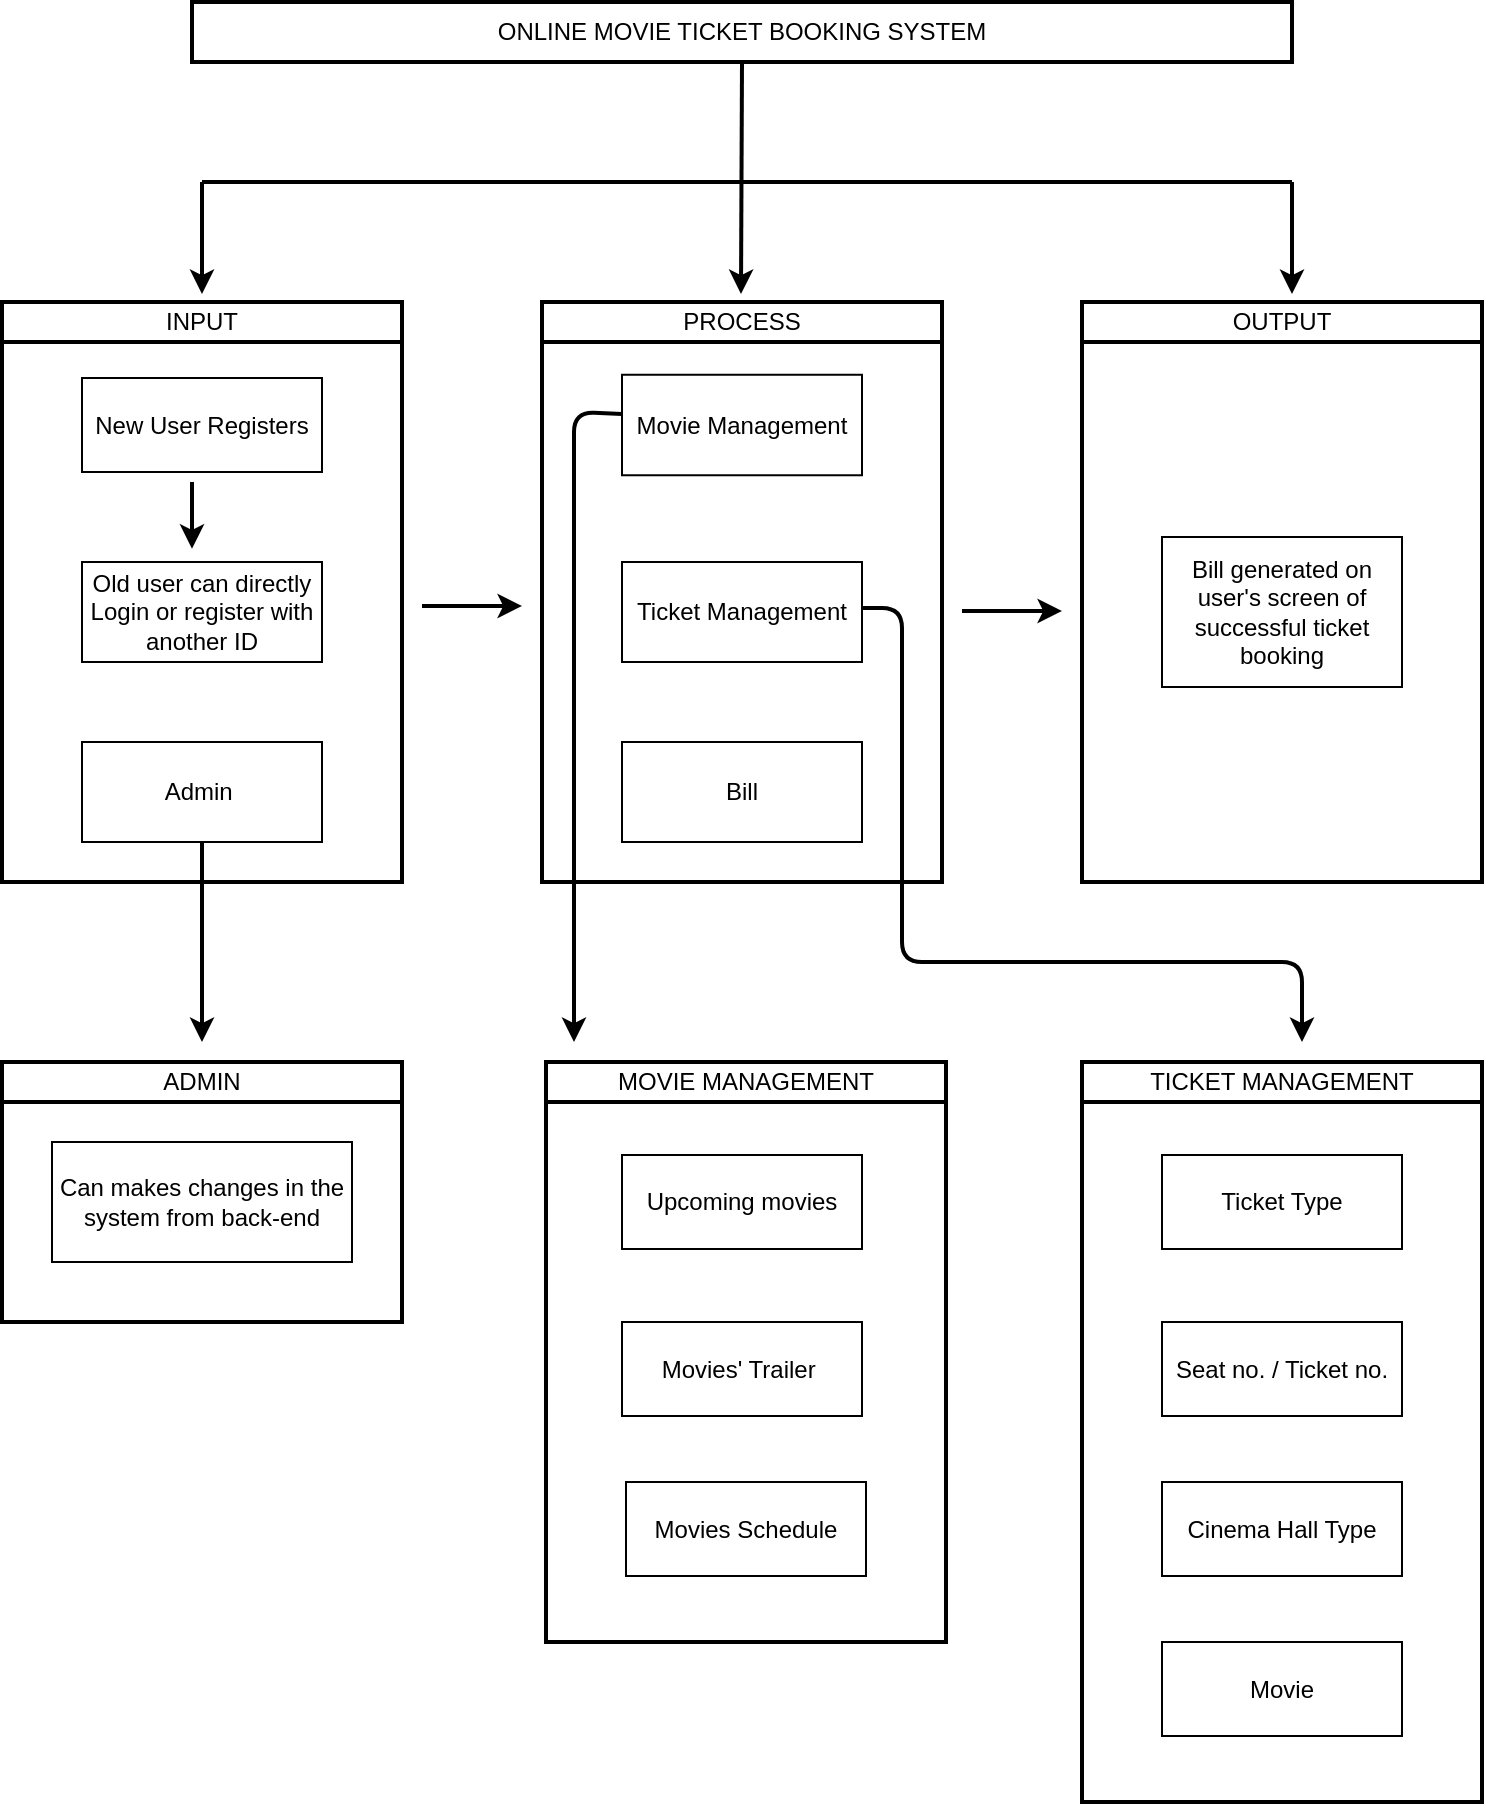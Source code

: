 <mxfile version="12.9.14" type="device"><diagram id="G8xNW6uFhFvn3kr9jaqV" name="Page-1"><mxGraphModel dx="868" dy="1259" grid="1" gridSize="10" guides="1" tooltips="1" connect="1" arrows="1" fold="1" page="1" pageScale="1" pageWidth="1169" pageHeight="826" math="0" shadow="0"><root><mxCell id="0"/><mxCell id="1" parent="0"/><mxCell id="8VNhI1CJYjUK2T856a2w-1" value="ONLINE MOVIE TICKET BOOKING SYSTEM" style="rounded=0;whiteSpace=wrap;html=1;strokeWidth=2;" vertex="1" parent="1"><mxGeometry x="175" y="-30" width="550" height="30" as="geometry"/></mxCell><mxCell id="8VNhI1CJYjUK2T856a2w-2" value="" style="rounded=0;whiteSpace=wrap;html=1;strokeWidth=2;" vertex="1" parent="1"><mxGeometry x="80" y="120" width="200" height="290" as="geometry"/></mxCell><mxCell id="8VNhI1CJYjUK2T856a2w-3" value="INPUT" style="rounded=0;whiteSpace=wrap;html=1;strokeWidth=2;" vertex="1" parent="1"><mxGeometry x="80" y="120" width="200" height="20" as="geometry"/></mxCell><mxCell id="8VNhI1CJYjUK2T856a2w-4" value="New User Registers" style="rounded=0;whiteSpace=wrap;html=1;" vertex="1" parent="1"><mxGeometry x="120" y="158" width="120" height="47" as="geometry"/></mxCell><mxCell id="8VNhI1CJYjUK2T856a2w-5" value="Old user can directly Login or register with another ID" style="rounded=0;whiteSpace=wrap;html=1;" vertex="1" parent="1"><mxGeometry x="120" y="250" width="120" height="50" as="geometry"/></mxCell><mxCell id="8VNhI1CJYjUK2T856a2w-6" value="Admin&amp;nbsp;" style="rounded=0;whiteSpace=wrap;html=1;" vertex="1" parent="1"><mxGeometry x="120" y="340" width="120" height="50" as="geometry"/></mxCell><mxCell id="8VNhI1CJYjUK2T856a2w-7" value="Text" style="text;html=1;align=center;verticalAlign=middle;resizable=0;points=[];autosize=1;" vertex="1" parent="1"><mxGeometry x="366" y="143" width="40" height="20" as="geometry"/></mxCell><mxCell id="8VNhI1CJYjUK2T856a2w-8" value="" style="rounded=0;whiteSpace=wrap;html=1;strokeWidth=2;" vertex="1" parent="1"><mxGeometry x="350" y="120" width="200" height="290" as="geometry"/></mxCell><mxCell id="8VNhI1CJYjUK2T856a2w-9" value="PROCESS" style="rounded=0;whiteSpace=wrap;html=1;strokeWidth=2;" vertex="1" parent="1"><mxGeometry x="350" y="120" width="200" height="20" as="geometry"/></mxCell><mxCell id="8VNhI1CJYjUK2T856a2w-10" value="Movie Management" style="rounded=0;whiteSpace=wrap;html=1;" vertex="1" parent="1"><mxGeometry x="390" y="156.38" width="120" height="50.25" as="geometry"/></mxCell><mxCell id="8VNhI1CJYjUK2T856a2w-11" value="Ticket Management" style="rounded=0;whiteSpace=wrap;html=1;" vertex="1" parent="1"><mxGeometry x="390" y="250" width="120" height="50" as="geometry"/></mxCell><mxCell id="8VNhI1CJYjUK2T856a2w-12" value="Bill" style="rounded=0;whiteSpace=wrap;html=1;" vertex="1" parent="1"><mxGeometry x="390" y="340" width="120" height="50" as="geometry"/></mxCell><mxCell id="8VNhI1CJYjUK2T856a2w-13" value="&lt;span style=&quot;font-family: monospace ; font-size: 0px&quot;&gt;%3CmxGraphModel%3E%3Croot%3E%3CmxCell%20id%3D%220%22%2F%3E%3CmxCell%20id%3D%221%22%20parent%3D%220%22%2F%3E%3CmxCell%20id%3D%222%22%20value%3D%22%22%20style%3D%22rounded%3D0%3BwhiteSpace%3Dwrap%3Bhtml%3D1%3B%22%20vertex%3D%221%22%20parent%3D%221%22%3E%3CmxGeometry%20x%3D%22300%22%20y%3D%22130%22%20width%3D%22180%22%20height%3D%22230%22%20as%3D%22geometry%22%2F%3E%3C%2FmxCell%3E%3C%2Froot%3E%3C%2FmxGraphModel%3E&lt;/span&gt;" style="text;html=1;align=center;verticalAlign=middle;resizable=0;points=[];autosize=1;" vertex="1" parent="1"><mxGeometry x="679" y="146" width="20" height="20" as="geometry"/></mxCell><mxCell id="8VNhI1CJYjUK2T856a2w-14" value="" style="rounded=0;whiteSpace=wrap;html=1;strokeWidth=2;" vertex="1" parent="1"><mxGeometry x="620" y="120" width="200" height="290" as="geometry"/></mxCell><mxCell id="8VNhI1CJYjUK2T856a2w-18" value="OUTPUT" style="rounded=0;whiteSpace=wrap;html=1;strokeWidth=2;" vertex="1" parent="1"><mxGeometry x="620" y="120" width="200" height="20" as="geometry"/></mxCell><mxCell id="8VNhI1CJYjUK2T856a2w-20" value="Bill generated on user's screen of successful ticket booking" style="rounded=0;whiteSpace=wrap;html=1;" vertex="1" parent="1"><mxGeometry x="660" y="237.5" width="120" height="75" as="geometry"/></mxCell><mxCell id="8VNhI1CJYjUK2T856a2w-27" value="" style="endArrow=classic;html=1;strokeWidth=2;" edge="1" parent="1"><mxGeometry width="50" height="50" relative="1" as="geometry"><mxPoint x="175" y="210" as="sourcePoint"/><mxPoint x="175" y="243.37" as="targetPoint"/></mxGeometry></mxCell><mxCell id="8VNhI1CJYjUK2T856a2w-33" value="" style="endArrow=classic;html=1;strokeWidth=2;" edge="1" parent="1"><mxGeometry width="50" height="50" relative="1" as="geometry"><mxPoint x="290" y="272" as="sourcePoint"/><mxPoint x="340" y="272" as="targetPoint"/></mxGeometry></mxCell><mxCell id="8VNhI1CJYjUK2T856a2w-34" value="" style="endArrow=classic;html=1;strokeWidth=2;" edge="1" parent="1"><mxGeometry width="50" height="50" relative="1" as="geometry"><mxPoint x="180" y="60" as="sourcePoint"/><mxPoint x="180" y="116" as="targetPoint"/></mxGeometry></mxCell><mxCell id="8VNhI1CJYjUK2T856a2w-35" value="" style="endArrow=classic;html=1;strokeWidth=2;" edge="1" parent="1"><mxGeometry width="50" height="50" relative="1" as="geometry"><mxPoint x="560" y="274.5" as="sourcePoint"/><mxPoint x="610" y="274.5" as="targetPoint"/></mxGeometry></mxCell><mxCell id="8VNhI1CJYjUK2T856a2w-37" value="" style="endArrow=none;html=1;strokeWidth=2;" edge="1" parent="1"><mxGeometry width="50" height="50" relative="1" as="geometry"><mxPoint x="180" y="60" as="sourcePoint"/><mxPoint x="725" y="60" as="targetPoint"/></mxGeometry></mxCell><mxCell id="8VNhI1CJYjUK2T856a2w-39" value="" style="endArrow=classic;html=1;exitX=0.5;exitY=1;exitDx=0;exitDy=0;strokeWidth=2;" edge="1" parent="1" source="8VNhI1CJYjUK2T856a2w-1"><mxGeometry width="50" height="50" relative="1" as="geometry"><mxPoint x="449.5" y="60" as="sourcePoint"/><mxPoint x="449.5" y="116" as="targetPoint"/></mxGeometry></mxCell><mxCell id="8VNhI1CJYjUK2T856a2w-40" value="" style="endArrow=classic;html=1;strokeWidth=2;" edge="1" parent="1"><mxGeometry width="50" height="50" relative="1" as="geometry"><mxPoint x="725" y="60" as="sourcePoint"/><mxPoint x="725" y="116" as="targetPoint"/></mxGeometry></mxCell><mxCell id="8VNhI1CJYjUK2T856a2w-42" value="" style="rounded=0;whiteSpace=wrap;html=1;strokeWidth=2;" vertex="1" parent="1"><mxGeometry x="80" y="500" width="200" height="130" as="geometry"/></mxCell><mxCell id="8VNhI1CJYjUK2T856a2w-43" value="ADMIN" style="rounded=0;whiteSpace=wrap;html=1;strokeWidth=2;" vertex="1" parent="1"><mxGeometry x="80" y="500" width="200" height="20" as="geometry"/></mxCell><mxCell id="8VNhI1CJYjUK2T856a2w-44" value="Can makes changes in the system from back-end" style="rounded=0;whiteSpace=wrap;html=1;" vertex="1" parent="1"><mxGeometry x="105" y="540" width="150" height="60" as="geometry"/></mxCell><mxCell id="8VNhI1CJYjUK2T856a2w-47" value="&lt;span style=&quot;font-family: monospace ; font-size: 0px&quot;&gt;%3CmxGraphModel%3E%3Croot%3E%3CmxCell%20id%3D%220%22%2F%3E%3CmxCell%20id%3D%221%22%20parent%3D%220%22%2F%3E%3CmxCell%20id%3D%222%22%20value%3D%22%22%20style%3D%22rounded%3D0%3BwhiteSpace%3Dwrap%3Bhtml%3D1%3B%22%20vertex%3D%221%22%20parent%3D%221%22%3E%3CmxGeometry%20x%3D%2280%22%20y%3D%22500%22%20width%3D%22200%22%20height%3D%22130%22%20as%3D%22geometry%22%2F%3E%3C%2FmxCell%3E%3C%2Froot%3E%3C%2FmxGraphModel%3E&lt;/span&gt;" style="text;html=1;align=center;verticalAlign=middle;resizable=0;points=[];autosize=1;" vertex="1" parent="1"><mxGeometry x="442" y="589" width="20" height="20" as="geometry"/></mxCell><mxCell id="8VNhI1CJYjUK2T856a2w-48" value="" style="rounded=0;whiteSpace=wrap;html=1;strokeWidth=2;" vertex="1" parent="1"><mxGeometry x="352" y="500" width="200" height="290" as="geometry"/></mxCell><mxCell id="8VNhI1CJYjUK2T856a2w-49" value="MOVIE MANAGEMENT" style="rounded=0;whiteSpace=wrap;html=1;strokeWidth=2;" vertex="1" parent="1"><mxGeometry x="352" y="500" width="200" height="20" as="geometry"/></mxCell><mxCell id="8VNhI1CJYjUK2T856a2w-50" value="&lt;span style=&quot;font-family: monospace ; font-size: 0px&quot;&gt;%3CmxGraphModel%3E%3Croot%3E%3CmxCell%20id%3D%220%22%2F%3E%3CmxCell%20id%3D%221%22%20parent%3D%220%22%2F%3E%3CmxCell%20id%3D%222%22%20value%3D%22MOVIE%20MANAGEMENT%22%20style%3D%22rounded%3D0%3BwhiteSpace%3Dwrap%3Bhtml%3D1%3B%22%20vertex%3D%221%22%20parent%3D%221%22%3E%3CmxGeometry%20x%3D%22310%22%20y%3D%22500%22%20width%3D%22200%22%20height%3D%2220%22%20as%3D%22geometry%22%2F%3E%3C%2FmxCell%3E%3C%2Froot%3E%3C%2FmxGraphModel%3E&lt;/span&gt;" style="text;html=1;align=center;verticalAlign=middle;resizable=0;points=[];autosize=1;" vertex="1" parent="1"><mxGeometry x="637" y="545" width="20" height="20" as="geometry"/></mxCell><mxCell id="8VNhI1CJYjUK2T856a2w-52" value="&lt;span style=&quot;font-family: monospace ; font-size: 0px&quot;&gt;%3CmxGraphModel%3E%3Croot%3E%3CmxCell%20id%3D%220%22%2F%3E%3CmxCell%20id%3D%221%22%20parent%3D%220%22%2F%3E%3CmxCell%20id%3D%222%22%20value%3D%22MOVIE%20MANAGEMENT%22%20style%3D%22rounded%3D0%3BwhiteSpace%3Dwrap%3Bhtml%3D1%3B%22%20vertex%3D%221%22%20parent%3D%221%22%3E%3CmxGeometry%20x%3D%22310%22%20y%3D%22500%22%20width%3D%22200%22%20height%3D%2220%22%20as%3D%22geometry%22%2F%3E%3C%2FmxCell%3E%3C%2Froot%3E%3C%2FmxGraphModel%3E&lt;/span&gt;" style="rounded=0;whiteSpace=wrap;html=1;strokeWidth=2;" vertex="1" parent="1"><mxGeometry x="620" y="500" width="200" height="370" as="geometry"/></mxCell><mxCell id="8VNhI1CJYjUK2T856a2w-53" value="TICKET MANAGEMENT" style="rounded=0;whiteSpace=wrap;html=1;strokeWidth=2;" vertex="1" parent="1"><mxGeometry x="620" y="500" width="200" height="20" as="geometry"/></mxCell><mxCell id="8VNhI1CJYjUK2T856a2w-54" value="" style="endArrow=classic;html=1;strokeWidth=2;exitX=0;exitY=0.39;exitDx=0;exitDy=0;exitPerimeter=0;" edge="1" parent="1" source="8VNhI1CJYjUK2T856a2w-10"><mxGeometry width="50" height="50" relative="1" as="geometry"><mxPoint x="376" y="175" as="sourcePoint"/><mxPoint x="366" y="490" as="targetPoint"/><Array as="points"><mxPoint x="366" y="175"/></Array></mxGeometry></mxCell><mxCell id="8VNhI1CJYjUK2T856a2w-60" value="" style="endArrow=classic;html=1;strokeWidth=2;" edge="1" parent="1"><mxGeometry width="50" height="50" relative="1" as="geometry"><mxPoint x="510" y="273" as="sourcePoint"/><mxPoint x="730" y="490" as="targetPoint"/><Array as="points"><mxPoint x="530" y="273"/><mxPoint x="530" y="450"/><mxPoint x="730" y="450"/></Array></mxGeometry></mxCell><mxCell id="8VNhI1CJYjUK2T856a2w-61" value="" style="endArrow=classic;html=1;strokeWidth=2;exitX=0.5;exitY=1;exitDx=0;exitDy=0;" edge="1" parent="1" source="8VNhI1CJYjUK2T856a2w-6"><mxGeometry width="50" height="50" relative="1" as="geometry"><mxPoint x="179.5" y="430" as="sourcePoint"/><mxPoint x="180" y="490" as="targetPoint"/></mxGeometry></mxCell><mxCell id="8VNhI1CJYjUK2T856a2w-62" value="Upcoming movies" style="rounded=0;whiteSpace=wrap;html=1;" vertex="1" parent="1"><mxGeometry x="390" y="546.5" width="120" height="47" as="geometry"/></mxCell><mxCell id="8VNhI1CJYjUK2T856a2w-63" value="Movies' Trailer&amp;nbsp;" style="rounded=0;whiteSpace=wrap;html=1;" vertex="1" parent="1"><mxGeometry x="390" y="630" width="120" height="47" as="geometry"/></mxCell><mxCell id="8VNhI1CJYjUK2T856a2w-64" value="Movies Schedule" style="rounded=0;whiteSpace=wrap;html=1;" vertex="1" parent="1"><mxGeometry x="392" y="710" width="120" height="47" as="geometry"/></mxCell><mxCell id="8VNhI1CJYjUK2T856a2w-68" value="Ticket Type" style="rounded=0;whiteSpace=wrap;html=1;" vertex="1" parent="1"><mxGeometry x="660" y="546.5" width="120" height="47" as="geometry"/></mxCell><mxCell id="8VNhI1CJYjUK2T856a2w-71" value="Seat no. / Ticket no." style="rounded=0;whiteSpace=wrap;html=1;" vertex="1" parent="1"><mxGeometry x="660" y="630" width="120" height="47" as="geometry"/></mxCell><mxCell id="8VNhI1CJYjUK2T856a2w-72" value="Cinema Hall Type" style="rounded=0;whiteSpace=wrap;html=1;" vertex="1" parent="1"><mxGeometry x="660" y="710" width="120" height="47" as="geometry"/></mxCell><mxCell id="8VNhI1CJYjUK2T856a2w-73" value="Movie" style="rounded=0;whiteSpace=wrap;html=1;" vertex="1" parent="1"><mxGeometry x="660" y="790" width="120" height="47" as="geometry"/></mxCell></root></mxGraphModel></diagram></mxfile>